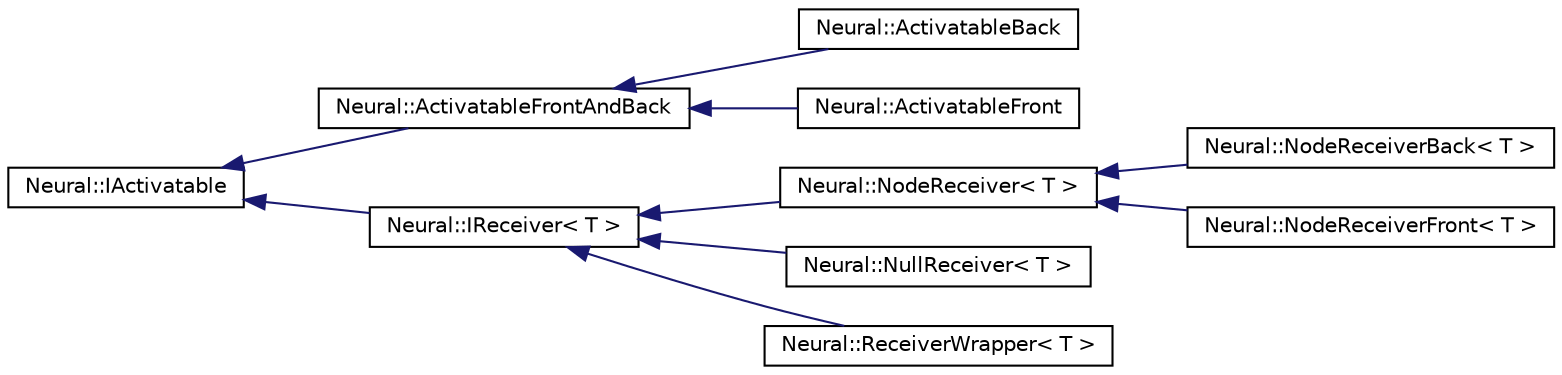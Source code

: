 digraph G
{
  edge [fontname="Helvetica",fontsize="10",labelfontname="Helvetica",labelfontsize="10"];
  node [fontname="Helvetica",fontsize="10",shape=record];
  rankdir=LR;
  Node1 [label="Neural::IActivatable",height=0.2,width=0.4,color="black", fillcolor="white", style="filled",URL="$class_neural_1_1_i_activatable.html"];
  Node1 -> Node2 [dir=back,color="midnightblue",fontsize="10",style="solid",fontname="Helvetica"];
  Node2 [label="Neural::ActivatableFrontAndBack",height=0.2,width=0.4,color="black", fillcolor="white", style="filled",URL="$class_neural_1_1_activatable_front_and_back.html"];
  Node2 -> Node3 [dir=back,color="midnightblue",fontsize="10",style="solid",fontname="Helvetica"];
  Node3 [label="Neural::ActivatableBack",height=0.2,width=0.4,color="black", fillcolor="white", style="filled",URL="$class_neural_1_1_activatable_back.html"];
  Node2 -> Node4 [dir=back,color="midnightblue",fontsize="10",style="solid",fontname="Helvetica"];
  Node4 [label="Neural::ActivatableFront",height=0.2,width=0.4,color="black", fillcolor="white", style="filled",URL="$class_neural_1_1_activatable_front.html"];
  Node1 -> Node5 [dir=back,color="midnightblue",fontsize="10",style="solid",fontname="Helvetica"];
  Node5 [label="Neural::IReceiver\< T \>",height=0.2,width=0.4,color="black", fillcolor="white", style="filled",URL="$class_neural_1_1_i_receiver.html"];
  Node5 -> Node6 [dir=back,color="midnightblue",fontsize="10",style="solid",fontname="Helvetica"];
  Node6 [label="Neural::NodeReceiver\< T \>",height=0.2,width=0.4,color="black", fillcolor="white", style="filled",URL="$class_neural_1_1_node_receiver.html"];
  Node6 -> Node7 [dir=back,color="midnightblue",fontsize="10",style="solid",fontname="Helvetica"];
  Node7 [label="Neural::NodeReceiverBack\< T \>",height=0.2,width=0.4,color="black", fillcolor="white", style="filled",URL="$class_neural_1_1_node_receiver_back.html"];
  Node6 -> Node8 [dir=back,color="midnightblue",fontsize="10",style="solid",fontname="Helvetica"];
  Node8 [label="Neural::NodeReceiverFront\< T \>",height=0.2,width=0.4,color="black", fillcolor="white", style="filled",URL="$class_neural_1_1_node_receiver_front.html"];
  Node5 -> Node9 [dir=back,color="midnightblue",fontsize="10",style="solid",fontname="Helvetica"];
  Node9 [label="Neural::NullReceiver\< T \>",height=0.2,width=0.4,color="black", fillcolor="white", style="filled",URL="$class_neural_1_1_null_receiver.html"];
  Node5 -> Node10 [dir=back,color="midnightblue",fontsize="10",style="solid",fontname="Helvetica"];
  Node10 [label="Neural::ReceiverWrapper\< T \>",height=0.2,width=0.4,color="black", fillcolor="white", style="filled",URL="$class_neural_1_1_receiver_wrapper.html"];
}
